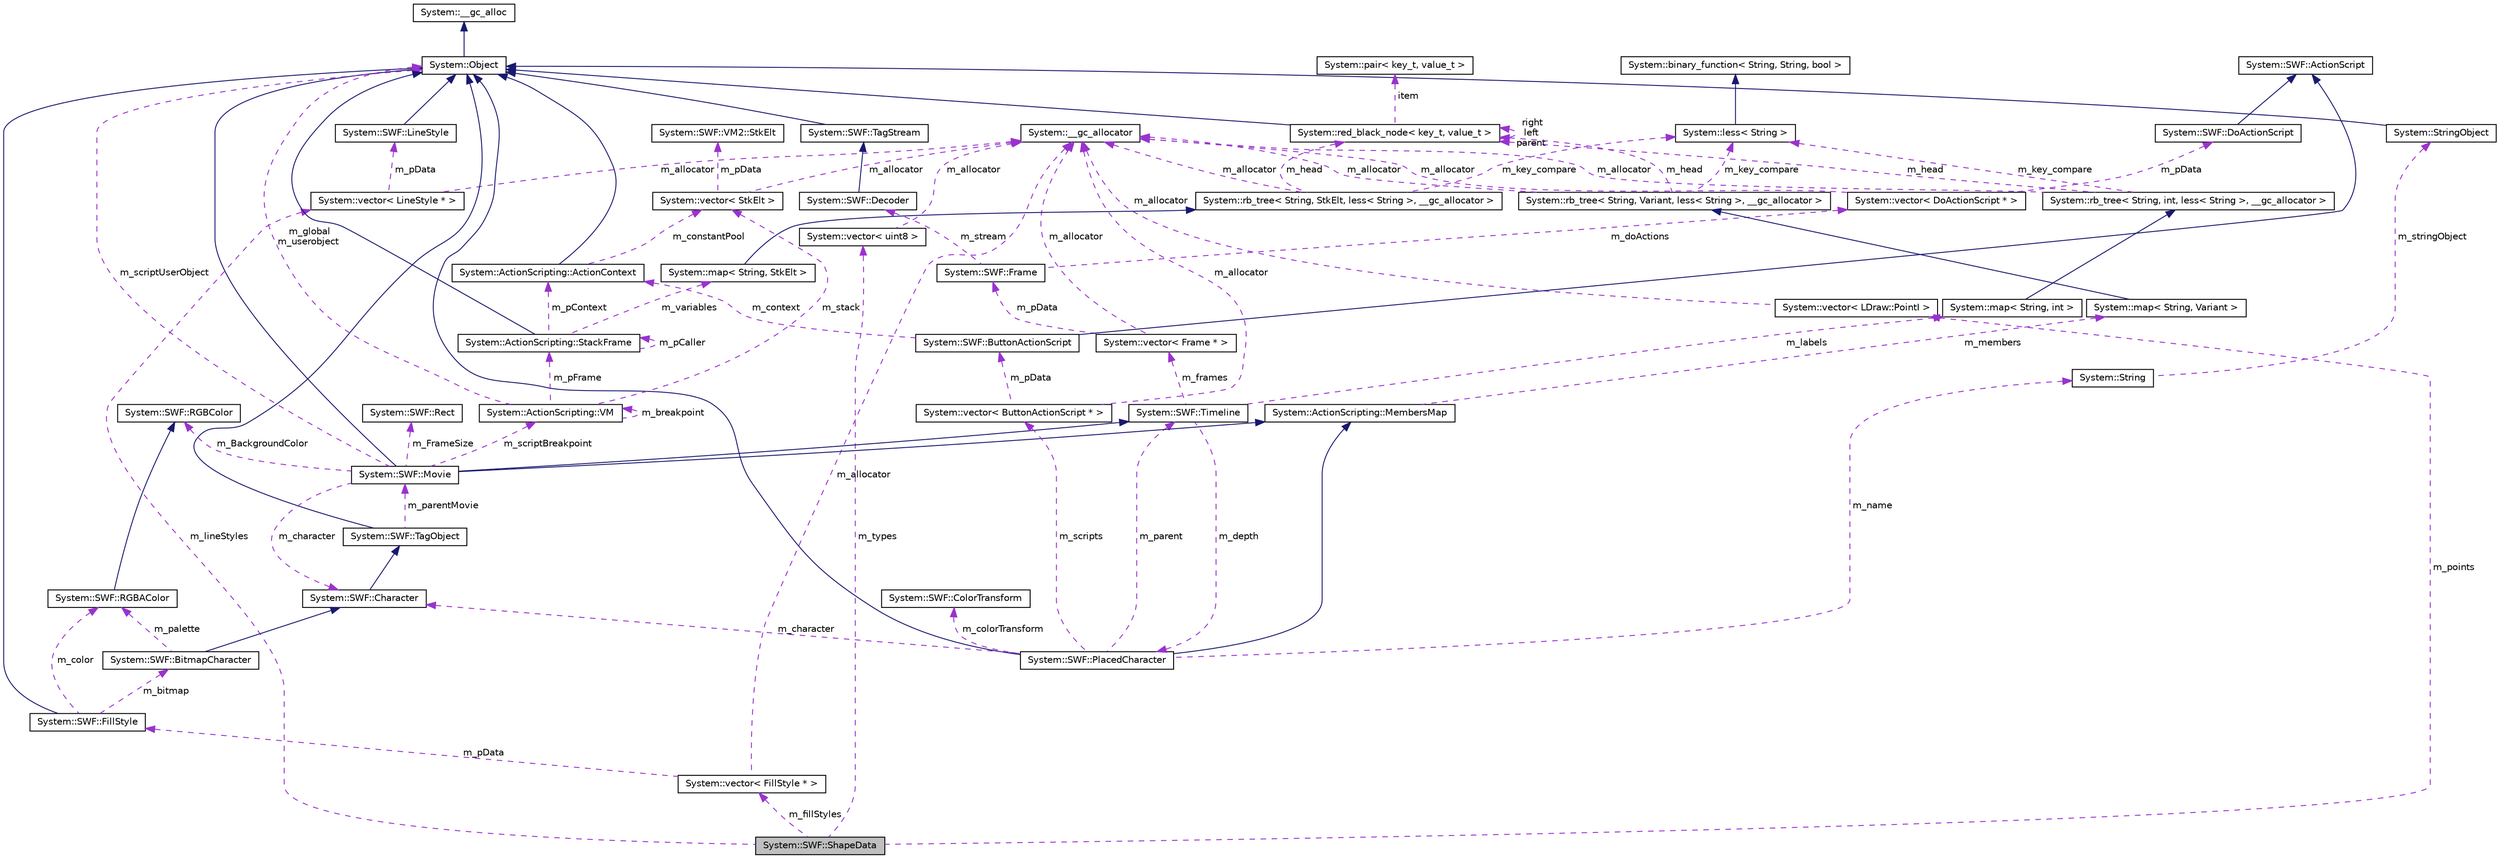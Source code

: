 digraph G
{
  edge [fontname="Helvetica",fontsize="10",labelfontname="Helvetica",labelfontsize="10"];
  node [fontname="Helvetica",fontsize="10",shape=record];
  Node1 [label="System::SWF::ShapeData",height=0.2,width=0.4,color="black", fillcolor="grey75", style="filled" fontcolor="black"];
  Node2 -> Node1 [dir="back",color="darkorchid3",fontsize="10",style="dashed",label=" m_types" ,fontname="Helvetica"];
  Node2 [label="System::vector\< uint8 \>",height=0.2,width=0.4,color="black", fillcolor="white", style="filled",URL="$class_system_1_1vector.html"];
  Node3 -> Node2 [dir="back",color="darkorchid3",fontsize="10",style="dashed",label=" m_allocator" ,fontname="Helvetica"];
  Node3 [label="System::__gc_allocator",height=0.2,width=0.4,color="black", fillcolor="white", style="filled",URL="$class_system_1_1____gc__allocator.html"];
  Node4 -> Node1 [dir="back",color="darkorchid3",fontsize="10",style="dashed",label=" m_points" ,fontname="Helvetica"];
  Node4 [label="System::vector\< LDraw::PointI \>",height=0.2,width=0.4,color="black", fillcolor="white", style="filled",URL="$class_system_1_1vector.html"];
  Node3 -> Node4 [dir="back",color="darkorchid3",fontsize="10",style="dashed",label=" m_allocator" ,fontname="Helvetica"];
  Node5 -> Node1 [dir="back",color="darkorchid3",fontsize="10",style="dashed",label=" m_lineStyles" ,fontname="Helvetica"];
  Node5 [label="System::vector\< LineStyle * \>",height=0.2,width=0.4,color="black", fillcolor="white", style="filled",URL="$class_system_1_1vector.html"];
  Node6 -> Node5 [dir="back",color="darkorchid3",fontsize="10",style="dashed",label=" m_pData" ,fontname="Helvetica"];
  Node6 [label="System::SWF::LineStyle",height=0.2,width=0.4,color="black", fillcolor="white", style="filled",URL="$class_system_1_1_s_w_f_1_1_line_style.html"];
  Node7 -> Node6 [dir="back",color="midnightblue",fontsize="10",style="solid",fontname="Helvetica"];
  Node7 [label="System::Object",height=0.2,width=0.4,color="black", fillcolor="white", style="filled",URL="$class_system_1_1_object.html"];
  Node8 -> Node7 [dir="back",color="midnightblue",fontsize="10",style="solid",fontname="Helvetica"];
  Node8 [label="System::__gc_alloc",height=0.2,width=0.4,color="black", fillcolor="white", style="filled",URL="$class_system_1_1____gc__alloc.html"];
  Node3 -> Node5 [dir="back",color="darkorchid3",fontsize="10",style="dashed",label=" m_allocator" ,fontname="Helvetica"];
  Node9 -> Node1 [dir="back",color="darkorchid3",fontsize="10",style="dashed",label=" m_fillStyles" ,fontname="Helvetica"];
  Node9 [label="System::vector\< FillStyle * \>",height=0.2,width=0.4,color="black", fillcolor="white", style="filled",URL="$class_system_1_1vector.html"];
  Node3 -> Node9 [dir="back",color="darkorchid3",fontsize="10",style="dashed",label=" m_allocator" ,fontname="Helvetica"];
  Node10 -> Node9 [dir="back",color="darkorchid3",fontsize="10",style="dashed",label=" m_pData" ,fontname="Helvetica"];
  Node10 [label="System::SWF::FillStyle",height=0.2,width=0.4,color="black", fillcolor="white", style="filled",URL="$class_system_1_1_s_w_f_1_1_fill_style.html"];
  Node7 -> Node10 [dir="back",color="midnightblue",fontsize="10",style="solid",fontname="Helvetica"];
  Node11 -> Node10 [dir="back",color="darkorchid3",fontsize="10",style="dashed",label=" m_bitmap" ,fontname="Helvetica"];
  Node11 [label="System::SWF::BitmapCharacter",height=0.2,width=0.4,color="black", fillcolor="white", style="filled",URL="$class_system_1_1_s_w_f_1_1_bitmap_character.html"];
  Node12 -> Node11 [dir="back",color="midnightblue",fontsize="10",style="solid",fontname="Helvetica"];
  Node12 [label="System::SWF::Character",height=0.2,width=0.4,color="black", fillcolor="white", style="filled",URL="$class_system_1_1_s_w_f_1_1_character.html"];
  Node13 -> Node12 [dir="back",color="midnightblue",fontsize="10",style="solid",fontname="Helvetica"];
  Node13 [label="System::SWF::TagObject",height=0.2,width=0.4,color="black", fillcolor="white", style="filled",URL="$class_system_1_1_s_w_f_1_1_tag_object.html"];
  Node7 -> Node13 [dir="back",color="midnightblue",fontsize="10",style="solid",fontname="Helvetica"];
  Node14 -> Node13 [dir="back",color="darkorchid3",fontsize="10",style="dashed",label=" m_parentMovie" ,fontname="Helvetica"];
  Node14 [label="System::SWF::Movie",height=0.2,width=0.4,color="black", fillcolor="white", style="filled",URL="$class_system_1_1_s_w_f_1_1_movie.html"];
  Node7 -> Node14 [dir="back",color="midnightblue",fontsize="10",style="solid",fontname="Helvetica"];
  Node15 -> Node14 [dir="back",color="midnightblue",fontsize="10",style="solid",fontname="Helvetica"];
  Node15 [label="System::SWF::Timeline",height=0.2,width=0.4,color="black", fillcolor="white", style="filled",URL="$class_system_1_1_s_w_f_1_1_timeline.html"];
  Node16 -> Node15 [dir="back",color="darkorchid3",fontsize="10",style="dashed",label=" m_frames" ,fontname="Helvetica"];
  Node16 [label="System::vector\< Frame * \>",height=0.2,width=0.4,color="black", fillcolor="white", style="filled",URL="$class_system_1_1vector.html"];
  Node3 -> Node16 [dir="back",color="darkorchid3",fontsize="10",style="dashed",label=" m_allocator" ,fontname="Helvetica"];
  Node17 -> Node16 [dir="back",color="darkorchid3",fontsize="10",style="dashed",label=" m_pData" ,fontname="Helvetica"];
  Node17 [label="System::SWF::Frame",height=0.2,width=0.4,color="black", fillcolor="white", style="filled",URL="$class_system_1_1_s_w_f_1_1_frame.html"];
  Node18 -> Node17 [dir="back",color="darkorchid3",fontsize="10",style="dashed",label=" m_stream" ,fontname="Helvetica"];
  Node18 [label="System::SWF::Decoder",height=0.2,width=0.4,color="black", fillcolor="white", style="filled",URL="$class_system_1_1_s_w_f_1_1_decoder.html"];
  Node19 -> Node18 [dir="back",color="midnightblue",fontsize="10",style="solid",fontname="Helvetica"];
  Node19 [label="System::SWF::TagStream",height=0.2,width=0.4,color="black", fillcolor="white", style="filled",URL="$class_system_1_1_s_w_f_1_1_tag_stream.html"];
  Node7 -> Node19 [dir="back",color="midnightblue",fontsize="10",style="solid",fontname="Helvetica"];
  Node20 -> Node17 [dir="back",color="darkorchid3",fontsize="10",style="dashed",label=" m_doActions" ,fontname="Helvetica"];
  Node20 [label="System::vector\< DoActionScript * \>",height=0.2,width=0.4,color="black", fillcolor="white", style="filled",URL="$class_system_1_1vector.html"];
  Node3 -> Node20 [dir="back",color="darkorchid3",fontsize="10",style="dashed",label=" m_allocator" ,fontname="Helvetica"];
  Node21 -> Node20 [dir="back",color="darkorchid3",fontsize="10",style="dashed",label=" m_pData" ,fontname="Helvetica"];
  Node21 [label="System::SWF::DoActionScript",height=0.2,width=0.4,color="black", fillcolor="white", style="filled",URL="$class_system_1_1_s_w_f_1_1_do_action_script.html"];
  Node22 -> Node21 [dir="back",color="midnightblue",fontsize="10",style="solid",fontname="Helvetica"];
  Node22 [label="System::SWF::ActionScript",height=0.2,width=0.4,color="black", fillcolor="white", style="filled",URL="$class_system_1_1_s_w_f_1_1_action_script.html"];
  Node23 -> Node15 [dir="back",color="darkorchid3",fontsize="10",style="dashed",label=" m_labels" ,fontname="Helvetica"];
  Node23 [label="System::map\< String, int \>",height=0.2,width=0.4,color="black", fillcolor="white", style="filled",URL="$class_system_1_1map.html"];
  Node24 -> Node23 [dir="back",color="midnightblue",fontsize="10",style="solid",fontname="Helvetica"];
  Node24 [label="System::rb_tree\< String, int, less\< String \>, __gc_allocator \>",height=0.2,width=0.4,color="black", fillcolor="white", style="filled",URL="$class_system_1_1rb__tree.html"];
  Node3 -> Node24 [dir="back",color="darkorchid3",fontsize="10",style="dashed",label=" m_allocator" ,fontname="Helvetica"];
  Node25 -> Node24 [dir="back",color="darkorchid3",fontsize="10",style="dashed",label=" m_key_compare" ,fontname="Helvetica"];
  Node25 [label="System::less\< String \>",height=0.2,width=0.4,color="black", fillcolor="white", style="filled",URL="$class_system_1_1less_3_01_string_01_4.html"];
  Node26 -> Node25 [dir="back",color="midnightblue",fontsize="10",style="solid",fontname="Helvetica"];
  Node26 [label="System::binary_function\< String, String, bool \>",height=0.2,width=0.4,color="black", fillcolor="white", style="filled",URL="$class_system_1_1binary__function.html"];
  Node27 -> Node24 [dir="back",color="darkorchid3",fontsize="10",style="dashed",label=" m_head" ,fontname="Helvetica"];
  Node27 [label="System::red_black_node\< key_t, value_t \>",height=0.2,width=0.4,color="black", fillcolor="white", style="filled",URL="$class_system_1_1red__black__node.html"];
  Node7 -> Node27 [dir="back",color="midnightblue",fontsize="10",style="solid",fontname="Helvetica"];
  Node27 -> Node27 [dir="back",color="darkorchid3",fontsize="10",style="dashed",label=" right\nleft\nparent" ,fontname="Helvetica"];
  Node28 -> Node27 [dir="back",color="darkorchid3",fontsize="10",style="dashed",label=" item" ,fontname="Helvetica"];
  Node28 [label="System::pair\< key_t, value_t \>",height=0.2,width=0.4,color="black", fillcolor="white", style="filled",URL="$class_system_1_1pair.html"];
  Node29 -> Node15 [dir="back",color="darkorchid3",fontsize="10",style="dashed",label=" m_depth" ,fontname="Helvetica"];
  Node29 [label="System::SWF::PlacedCharacter",height=0.2,width=0.4,color="black", fillcolor="white", style="filled",URL="$class_system_1_1_s_w_f_1_1_placed_character.html"];
  Node7 -> Node29 [dir="back",color="midnightblue",fontsize="10",style="solid",fontname="Helvetica"];
  Node30 -> Node29 [dir="back",color="midnightblue",fontsize="10",style="solid",fontname="Helvetica"];
  Node30 [label="System::ActionScripting::MembersMap",height=0.2,width=0.4,color="black", fillcolor="white", style="filled",URL="$class_system_1_1_action_scripting_1_1_members_map.html"];
  Node31 -> Node30 [dir="back",color="darkorchid3",fontsize="10",style="dashed",label=" m_members" ,fontname="Helvetica"];
  Node31 [label="System::map\< String, Variant \>",height=0.2,width=0.4,color="black", fillcolor="white", style="filled",URL="$class_system_1_1map.html"];
  Node32 -> Node31 [dir="back",color="midnightblue",fontsize="10",style="solid",fontname="Helvetica"];
  Node32 [label="System::rb_tree\< String, Variant, less\< String \>, __gc_allocator \>",height=0.2,width=0.4,color="black", fillcolor="white", style="filled",URL="$class_system_1_1rb__tree.html"];
  Node3 -> Node32 [dir="back",color="darkorchid3",fontsize="10",style="dashed",label=" m_allocator" ,fontname="Helvetica"];
  Node25 -> Node32 [dir="back",color="darkorchid3",fontsize="10",style="dashed",label=" m_key_compare" ,fontname="Helvetica"];
  Node27 -> Node32 [dir="back",color="darkorchid3",fontsize="10",style="dashed",label=" m_head" ,fontname="Helvetica"];
  Node33 -> Node29 [dir="back",color="darkorchid3",fontsize="10",style="dashed",label=" m_scripts" ,fontname="Helvetica"];
  Node33 [label="System::vector\< ButtonActionScript * \>",height=0.2,width=0.4,color="black", fillcolor="white", style="filled",URL="$class_system_1_1vector.html"];
  Node3 -> Node33 [dir="back",color="darkorchid3",fontsize="10",style="dashed",label=" m_allocator" ,fontname="Helvetica"];
  Node34 -> Node33 [dir="back",color="darkorchid3",fontsize="10",style="dashed",label=" m_pData" ,fontname="Helvetica"];
  Node34 [label="System::SWF::ButtonActionScript",height=0.2,width=0.4,color="black", fillcolor="white", style="filled",URL="$class_system_1_1_s_w_f_1_1_button_action_script.html"];
  Node22 -> Node34 [dir="back",color="midnightblue",fontsize="10",style="solid",fontname="Helvetica"];
  Node35 -> Node34 [dir="back",color="darkorchid3",fontsize="10",style="dashed",label=" m_context" ,fontname="Helvetica"];
  Node35 [label="System::ActionScripting::ActionContext",height=0.2,width=0.4,color="black", fillcolor="white", style="filled",URL="$class_system_1_1_action_scripting_1_1_action_context.html"];
  Node7 -> Node35 [dir="back",color="midnightblue",fontsize="10",style="solid",fontname="Helvetica"];
  Node36 -> Node35 [dir="back",color="darkorchid3",fontsize="10",style="dashed",label=" m_constantPool" ,fontname="Helvetica"];
  Node36 [label="System::vector\< StkElt \>",height=0.2,width=0.4,color="black", fillcolor="white", style="filled",URL="$class_system_1_1vector.html"];
  Node3 -> Node36 [dir="back",color="darkorchid3",fontsize="10",style="dashed",label=" m_allocator" ,fontname="Helvetica"];
  Node37 -> Node36 [dir="back",color="darkorchid3",fontsize="10",style="dashed",label=" m_pData" ,fontname="Helvetica"];
  Node37 [label="System::SWF::VM2::StkElt",height=0.2,width=0.4,color="black", fillcolor="white", style="filled",URL="$class_system_1_1_s_w_f_1_1_v_m2_1_1_stk_elt.html"];
  Node12 -> Node29 [dir="back",color="darkorchid3",fontsize="10",style="dashed",label=" m_character" ,fontname="Helvetica"];
  Node15 -> Node29 [dir="back",color="darkorchid3",fontsize="10",style="dashed",label=" m_parent" ,fontname="Helvetica"];
  Node38 -> Node29 [dir="back",color="darkorchid3",fontsize="10",style="dashed",label=" m_name" ,fontname="Helvetica"];
  Node38 [label="System::String",height=0.2,width=0.4,color="black", fillcolor="white", style="filled",URL="$class_system_1_1_string.html"];
  Node39 -> Node38 [dir="back",color="darkorchid3",fontsize="10",style="dashed",label=" m_stringObject" ,fontname="Helvetica"];
  Node39 [label="System::StringObject",height=0.2,width=0.4,color="black", fillcolor="white", style="filled",URL="$class_system_1_1_string_object.html"];
  Node7 -> Node39 [dir="back",color="midnightblue",fontsize="10",style="solid",fontname="Helvetica"];
  Node40 -> Node29 [dir="back",color="darkorchid3",fontsize="10",style="dashed",label=" m_colorTransform" ,fontname="Helvetica"];
  Node40 [label="System::SWF::ColorTransform",height=0.2,width=0.4,color="black", fillcolor="white", style="filled",URL="$class_system_1_1_s_w_f_1_1_color_transform.html"];
  Node30 -> Node14 [dir="back",color="midnightblue",fontsize="10",style="solid",fontname="Helvetica"];
  Node41 -> Node14 [dir="back",color="darkorchid3",fontsize="10",style="dashed",label=" m_BackgroundColor" ,fontname="Helvetica"];
  Node41 [label="System::SWF::RGBColor",height=0.2,width=0.4,color="black", fillcolor="white", style="filled",URL="$class_system_1_1_s_w_f_1_1_r_g_b_color.html"];
  Node42 -> Node14 [dir="back",color="darkorchid3",fontsize="10",style="dashed",label=" m_FrameSize" ,fontname="Helvetica"];
  Node42 [label="System::SWF::Rect",height=0.2,width=0.4,color="black", fillcolor="white", style="filled",URL="$struct_system_1_1_s_w_f_1_1_rect.html"];
  Node12 -> Node14 [dir="back",color="darkorchid3",fontsize="10",style="dashed",label=" m_character" ,fontname="Helvetica"];
  Node43 -> Node14 [dir="back",color="darkorchid3",fontsize="10",style="dashed",label=" m_scriptBreakpoint" ,fontname="Helvetica"];
  Node43 [label="System::ActionScripting::VM",height=0.2,width=0.4,color="black", fillcolor="white", style="filled",URL="$class_system_1_1_action_scripting_1_1_v_m.html"];
  Node36 -> Node43 [dir="back",color="darkorchid3",fontsize="10",style="dashed",label=" m_stack" ,fontname="Helvetica"];
  Node43 -> Node43 [dir="back",color="darkorchid3",fontsize="10",style="dashed",label=" m_breakpoint" ,fontname="Helvetica"];
  Node44 -> Node43 [dir="back",color="darkorchid3",fontsize="10",style="dashed",label=" m_pFrame" ,fontname="Helvetica"];
  Node44 [label="System::ActionScripting::StackFrame",height=0.2,width=0.4,color="black", fillcolor="white", style="filled",URL="$class_system_1_1_action_scripting_1_1_stack_frame.html"];
  Node7 -> Node44 [dir="back",color="midnightblue",fontsize="10",style="solid",fontname="Helvetica"];
  Node35 -> Node44 [dir="back",color="darkorchid3",fontsize="10",style="dashed",label=" m_pContext" ,fontname="Helvetica"];
  Node45 -> Node44 [dir="back",color="darkorchid3",fontsize="10",style="dashed",label=" m_variables" ,fontname="Helvetica"];
  Node45 [label="System::map\< String, StkElt \>",height=0.2,width=0.4,color="black", fillcolor="white", style="filled",URL="$class_system_1_1map.html"];
  Node46 -> Node45 [dir="back",color="midnightblue",fontsize="10",style="solid",fontname="Helvetica"];
  Node46 [label="System::rb_tree\< String, StkElt, less\< String \>, __gc_allocator \>",height=0.2,width=0.4,color="black", fillcolor="white", style="filled",URL="$class_system_1_1rb__tree.html"];
  Node3 -> Node46 [dir="back",color="darkorchid3",fontsize="10",style="dashed",label=" m_allocator" ,fontname="Helvetica"];
  Node25 -> Node46 [dir="back",color="darkorchid3",fontsize="10",style="dashed",label=" m_key_compare" ,fontname="Helvetica"];
  Node27 -> Node46 [dir="back",color="darkorchid3",fontsize="10",style="dashed",label=" m_head" ,fontname="Helvetica"];
  Node44 -> Node44 [dir="back",color="darkorchid3",fontsize="10",style="dashed",label=" m_pCaller" ,fontname="Helvetica"];
  Node7 -> Node43 [dir="back",color="darkorchid3",fontsize="10",style="dashed",label=" m_global\nm_userobject" ,fontname="Helvetica"];
  Node7 -> Node14 [dir="back",color="darkorchid3",fontsize="10",style="dashed",label=" m_scriptUserObject" ,fontname="Helvetica"];
  Node47 -> Node11 [dir="back",color="darkorchid3",fontsize="10",style="dashed",label=" m_palette" ,fontname="Helvetica"];
  Node47 [label="System::SWF::RGBAColor",height=0.2,width=0.4,color="black", fillcolor="white", style="filled",URL="$class_system_1_1_s_w_f_1_1_r_g_b_a_color.html"];
  Node41 -> Node47 [dir="back",color="midnightblue",fontsize="10",style="solid",fontname="Helvetica"];
  Node47 -> Node10 [dir="back",color="darkorchid3",fontsize="10",style="dashed",label=" m_color" ,fontname="Helvetica"];
}

